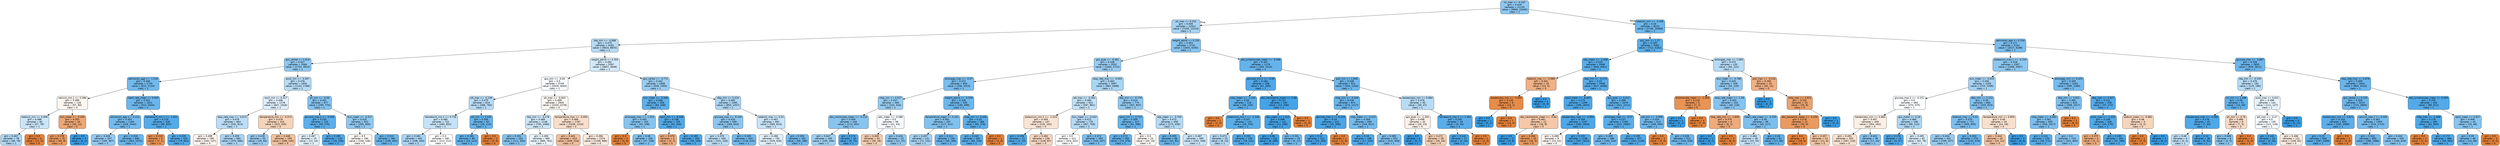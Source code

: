 digraph Tree {
node [shape=box, style="filled, rounded", color="black", fontname="helvetica"] ;
edge [fontname="helvetica"] ;
0 [label="inr_max <= -0.197\ngini = 0.419\nsamples = 21135\nvalue = [9995, 23495]\nclass = 1", fillcolor="#8dc7f0"] ;
1 [label="ph_max <= 0.152\ngini = 0.459\nsamples = 12912\nvalue = [7255, 13115]\nclass = 1", fillcolor="#a7d3f3"] ;
0 -> 1 [labeldistance=2.5, labelangle=45, headlabel="True"] ;
2 [label="sbp_min <= -0.068\ngini = 0.475\nsamples = 9181\nvalue = [5610, 8870]\nclass = 1", fillcolor="#b6dbf5"] ;
1 -> 2 ;
3 [label="gcs_verbal <= 0.618\ngini = 0.427\nsamples = 3584\nvalue = [1753, 3922]\nclass = 1", fillcolor="#91c9f1"] ;
2 -> 3 ;
4 [label="admission_age <= -1.518\ngini = 0.346\nsamples = 1729\nvalue = [611, 2134]\nclass = 1", fillcolor="#72b9ec"] ;
3 -> 4 ;
5 [label="calcium_min.1 <= 0.386\ngini = 0.499\nsamples = 118\nvalue = [97, 90]\nclass = 0", fillcolor="#fdf6f1"] ;
4 -> 5 ;
6 [label="totalco2_min <= 0.956\ngini = 0.488\nsamples = 84\nvalue = [57, 78]\nclass = 1", fillcolor="#cae5f8"] ;
5 -> 6 ;
7 [label="gini = 0.467\nsamples = 78\nvalue = [46, 78]\nclass = 1", fillcolor="#aed7f4"] ;
6 -> 7 ;
8 [label="gini = 0.0\nsamples = 6\nvalue = [11, 0]\nclass = 0", fillcolor="#e58139"] ;
6 -> 8 ;
9 [label="bun_mean <= -0.345\ngini = 0.355\nsamples = 34\nvalue = [40, 12]\nclass = 0", fillcolor="#eda774"] ;
5 -> 9 ;
10 [label="gini = 0.278\nsamples = 31\nvalue = [40, 8]\nclass = 0", fillcolor="#ea9a61"] ;
9 -> 10 ;
11 [label="gini = 0.0\nsamples = 3\nvalue = [0, 4]\nclass = 1", fillcolor="#399de5"] ;
9 -> 11 ;
12 [label="heart_rate_mean <= 0.605\ngini = 0.321\nsamples = 1611\nvalue = [514, 2044]\nclass = 1", fillcolor="#6bb6ec"] ;
4 -> 12 ;
13 [label="admission_age <= -0.212\ngini = 0.353\nsamples = 1183\nvalue = [428, 1442]\nclass = 1", fillcolor="#74baed"] ;
12 -> 13 ;
14 [label="gini = 0.428\nsamples = 347\nvalue = [165, 367]\nclass = 1", fillcolor="#92c9f1"] ;
13 -> 14 ;
15 [label="gini = 0.316\nsamples = 836\nvalue = [263, 1075]\nclass = 1", fillcolor="#69b5eb"] ;
13 -> 15 ;
16 [label="hematocrit_min.1 <= -1.831\ngini = 0.219\nsamples = 428\nvalue = [86, 602]\nclass = 1", fillcolor="#55abe9"] ;
12 -> 16 ;
17 [label="gini = 0.219\nsamples = 5\nvalue = [7, 1]\nclass = 0", fillcolor="#e99355"] ;
16 -> 17 ;
18 [label="gini = 0.205\nsamples = 423\nvalue = [79, 601]\nclass = 1", fillcolor="#53aae8"] ;
16 -> 18 ;
19 [label="pco2_min <= -0.007\ngini = 0.476\nsamples = 1855\nvalue = [1142, 1788]\nclass = 1", fillcolor="#b7dcf6"] ;
3 -> 19 ;
20 [label="spo2_min <= 0.417\ngini = 0.496\nsamples = 1178\nvalue = [847, 1018]\nclass = 1", fillcolor="#deeffb"] ;
19 -> 20 ;
21 [label="resp_rate_max <= -0.675\ngini = 0.478\nsamples = 864\nvalue = [532, 813]\nclass = 1", fillcolor="#bbddf6"] ;
20 -> 21 ;
22 [label="gini = 0.499\nsamples = 199\nvalue = [162, 147]\nclass = 0", fillcolor="#fdf3ed"] ;
21 -> 22 ;
23 [label="gini = 0.459\nsamples = 665\nvalue = [370, 666]\nclass = 1", fillcolor="#a7d3f3"] ;
21 -> 23 ;
24 [label="temperature_min <= -0.573\ngini = 0.478\nsamples = 314\nvalue = [315, 205]\nclass = 0", fillcolor="#f6d3ba"] ;
20 -> 24 ;
25 [label="gini = 0.439\nsamples = 55\nvalue = [29, 60]\nclass = 1", fillcolor="#99ccf2"] ;
24 -> 25 ;
26 [label="gini = 0.446\nsamples = 259\nvalue = [286, 145]\nclass = 0", fillcolor="#f2c19d"] ;
24 -> 26 ;
27 [label="ph_min <= -0.59\ngini = 0.401\nsamples = 677\nvalue = [295, 770]\nclass = 1", fillcolor="#85c3ef"] ;
19 -> 27 ;
28 [label="glucose_max.2 <= -0.566\ngini = 0.255\nsamples = 125\nvalue = [30, 170]\nclass = 1", fillcolor="#5caeea"] ;
27 -> 28 ;
29 [label="gini = 0.497\nsamples = 15\nvalue = [12, 14]\nclass = 1", fillcolor="#e3f1fb"] ;
28 -> 29 ;
30 [label="gini = 0.185\nsamples = 110\nvalue = [18, 156]\nclass = 1", fillcolor="#50a8e8"] ;
28 -> 30 ;
31 [label="bun_mean <= -0.517\ngini = 0.425\nsamples = 552\nvalue = [265, 600]\nclass = 1", fillcolor="#90c8f0"] ;
27 -> 31 ;
32 [label="gini = 0.5\nsamples = 190\nvalue = [156, 148]\nclass = 0", fillcolor="#fef9f5"] ;
31 -> 32 ;
33 [label="gini = 0.313\nsamples = 362\nvalue = [109, 452]\nclass = 1", fillcolor="#69b5eb"] ;
31 -> 33 ;
34 [label="weight_admit <= 0.304\ngini = 0.492\nsamples = 5597\nvalue = [3857, 4948]\nclass = 1", fillcolor="#d3e9f9"] ;
2 -> 34 ;
35 [label="gcs_min <= -0.04\ngini = 0.5\nsamples = 3749\nvalue = [2919, 3043]\nclass = 1", fillcolor="#f7fbfe"] ;
34 -> 35 ;
36 [label="ptt_max <= -0.239\ngini = 0.475\nsamples = 814\nvalue = [486, 765]\nclass = 1", fillcolor="#b7dbf6"] ;
35 -> 36 ;
37 [label="hematocrit_min.1 <= 0.726\ngini = 0.485\nsamples = 722\nvalue = [460, 652]\nclass = 1", fillcolor="#c5e2f7"] ;
36 -> 37 ;
38 [label="gini = 0.461\nsamples = 442\nvalue = [248, 440]\nclass = 1", fillcolor="#a9d4f4"] ;
37 -> 38 ;
39 [label="gini = 0.5\nsamples = 280\nvalue = [212, 212]\nclass = 0", fillcolor="#ffffff"] ;
37 -> 39 ;
40 [label="ptt_min <= 5.032\ngini = 0.304\nsamples = 92\nvalue = [26, 113]\nclass = 1", fillcolor="#67b4eb"] ;
36 -> 40 ;
41 [label="gini = 0.281\nsamples = 90\nvalue = [23, 113]\nclass = 1", fillcolor="#61b1ea"] ;
40 -> 41 ;
42 [label="gini = 0.0\nsamples = 2\nvalue = [3, 0]\nclass = 0", fillcolor="#e58139"] ;
40 -> 42 ;
43 [label="ph_max <= -0.003\ngini = 0.499\nsamples = 2935\nvalue = [2433, 2278]\nclass = 0", fillcolor="#fdf7f2"] ;
35 -> 43 ;
44 [label="dbp_min <= -0.278\ngini = 0.489\nsamples = 1148\nvalue = [795, 1068]\nclass = 1", fillcolor="#cce6f8"] ;
43 -> 44 ;
45 [label="gini = 0.391\nsamples = 253\nvalue = [111, 305]\nclass = 1", fillcolor="#81c1ee"] ;
44 -> 45 ;
46 [label="gini = 0.499\nsamples = 895\nvalue = [684, 763]\nclass = 1", fillcolor="#eaf5fc"] ;
44 -> 46 ;
47 [label="temperature_max <= -0.693\ngini = 0.489\nsamples = 1787\nvalue = [1638, 1210]\nclass = 0", fillcolor="#f8decb"] ;
43 -> 47 ;
48 [label="gini = 0.441\nsamples = 413\nvalue = [439, 214]\nclass = 0", fillcolor="#f2be9a"] ;
47 -> 48 ;
49 [label="gini = 0.496\nsamples = 1374\nvalue = [1199, 996]\nclass = 0", fillcolor="#fbeadd"] ;
47 -> 49 ;
50 [label="gcs_verbal <= -0.772\ngini = 0.442\nsamples = 1848\nvalue = [938, 1905]\nclass = 1", fillcolor="#9acdf2"] ;
34 -> 50 ;
51 [label="bun_mean <= -0.566\ngini = 0.266\nsamples = 358\nvalue = [84, 448]\nclass = 1", fillcolor="#5eafea"] ;
50 -> 51 ;
52 [label="aniongap_max <= -1.553\ngini = 0.403\nsamples = 103\nvalue = [42, 108]\nclass = 1", fillcolor="#86c3ef"] ;
51 -> 52 ;
53 [label="gini = 0.0\nsamples = 3\nvalue = [5, 0]\nclass = 0", fillcolor="#e58139"] ;
52 -> 53 ;
54 [label="gini = 0.38\nsamples = 100\nvalue = [37, 108]\nclass = 1", fillcolor="#7dbfee"] ;
52 -> 54 ;
55 [label="spo2_min <= -8.508\ngini = 0.196\nsamples = 255\nvalue = [42, 340]\nclass = 1", fillcolor="#51a9e8"] ;
51 -> 55 ;
56 [label="gini = 0.375\nsamples = 2\nvalue = [3, 1]\nclass = 0", fillcolor="#eeab7b"] ;
55 -> 56 ;
57 [label="gini = 0.185\nsamples = 253\nvalue = [39, 339]\nclass = 1", fillcolor="#50a8e8"] ;
55 -> 57 ;
58 [label="dbp_min <= 0.416\ngini = 0.466\nsamples = 1490\nvalue = [854, 1457]\nclass = 1", fillcolor="#add6f4"] ;
50 -> 58 ;
59 [label="glucose_max <= -0.334\ngini = 0.416\nsamples = 599\nvalue = [269, 643]\nclass = 1", fillcolor="#8cc6f0"] ;
58 -> 59 ;
60 [label="gini = 0.479\nsamples = 256\nvalue = [151, 228]\nclass = 1", fillcolor="#bcdef6"] ;
59 -> 60 ;
61 [label="gini = 0.345\nsamples = 343\nvalue = [118, 415]\nclass = 1", fillcolor="#71b9ec"] ;
59 -> 61 ;
62 [label="totalco2_max <= 0.02\ngini = 0.487\nsamples = 891\nvalue = [585, 814]\nclass = 1", fillcolor="#c7e3f8"] ;
58 -> 62 ;
63 [label="gini = 0.496\nsamples = 730\nvalue = [529, 626]\nclass = 1", fillcolor="#e0f0fb"] ;
62 -> 63 ;
64 [label="gini = 0.354\nsamples = 161\nvalue = [56, 188]\nclass = 1", fillcolor="#74baed"] ;
62 -> 64 ;
65 [label="weight_admit <= 0.226\ngini = 0.403\nsamples = 3731\nvalue = [1645, 4245]\nclass = 1", fillcolor="#86c3ef"] ;
1 -> 65 ;
66 [label="gcs_eyes <= -0.461\ngini = 0.438\nsamples = 2552\nvalue = [1300, 2721]\nclass = 1", fillcolor="#98ccf1"] ;
65 -> 66 ;
67 [label="aniongap_max <= -0.57\ngini = 0.372\nsamples = 855\nvalue = [336, 1023]\nclass = 1", fillcolor="#7abdee"] ;
66 -> 67 ;
68 [label="mbp_min <= 0.527\ngini = 0.437\nsamples = 300\nvalue = [154, 324]\nclass = 1", fillcolor="#97ccf1"] ;
67 -> 68 ;
69 [label="abs_monocytes_mean <= -0.112\ngini = 0.409\nsamples = 244\nvalue = [113, 281]\nclass = 1", fillcolor="#89c4ef"] ;
68 -> 69 ;
70 [label="gini = 0.447\nsamples = 190\nvalue = [105, 206]\nclass = 1", fillcolor="#9ecff2"] ;
69 -> 70 ;
71 [label="gini = 0.174\nsamples = 54\nvalue = [8, 75]\nclass = 1", fillcolor="#4ea7e8"] ;
69 -> 71 ;
72 [label="wbc_mean <= -0.086\ngini = 0.5\nsamples = 56\nvalue = [41, 43]\nclass = 1", fillcolor="#f6fafe"] ;
68 -> 72 ;
73 [label="gini = 0.469\nsamples = 33\nvalue = [30, 18]\nclass = 0", fillcolor="#f5cdb0"] ;
72 -> 73 ;
74 [label="gini = 0.424\nsamples = 23\nvalue = [11, 25]\nclass = 1", fillcolor="#90c8f0"] ;
72 -> 74 ;
75 [label="weight_admit <= -0.539\ngini = 0.328\nsamples = 555\nvalue = [182, 699]\nclass = 1", fillcolor="#6db7ec"] ;
67 -> 75 ;
76 [label="temperature_mean <= 0.201\ngini = 0.392\nsamples = 267\nvalue = [117, 321]\nclass = 1", fillcolor="#81c1ee"] ;
75 -> 76 ;
77 [label="gini = 0.457\nsamples = 131\nvalue = [72, 132]\nclass = 1", fillcolor="#a5d2f3"] ;
76 -> 77 ;
78 [label="gini = 0.311\nsamples = 136\nvalue = [45, 189]\nclass = 1", fillcolor="#68b4eb"] ;
76 -> 78 ;
79 [label="mbp_min <= 3.446\ngini = 0.25\nsamples = 288\nvalue = [65, 378]\nclass = 1", fillcolor="#5baee9"] ;
75 -> 79 ;
80 [label="gini = 0.242\nsamples = 287\nvalue = [62, 378]\nclass = 1", fillcolor="#59ade9"] ;
79 -> 80 ;
81 [label="gini = 0.0\nsamples = 1\nvalue = [3, 0]\nclass = 0", fillcolor="#e58139"] ;
79 -> 81 ;
82 [label="resp_rate_max <= -0.093\ngini = 0.462\nsamples = 1697\nvalue = [964, 1698]\nclass = 1", fillcolor="#a9d5f4"] ;
66 -> 82 ;
83 [label="ptt_max <= -0.564\ngini = 0.484\nsamples = 922\nvalue = [597, 861]\nclass = 1", fillcolor="#c2e1f7"] ;
82 -> 83 ;
84 [label="potassium_min.1 <= -1.523\ngini = 0.493\nsamples = 147\nvalue = [130, 102]\nclass = 0", fillcolor="#f9e4d4"] ;
83 -> 84 ;
85 [label="gini = 0.208\nsamples = 11\nvalue = [2, 15]\nclass = 1", fillcolor="#53aae8"] ;
84 -> 85 ;
86 [label="gini = 0.482\nsamples = 136\nvalue = [128, 87]\nclass = 0", fillcolor="#f7d7c0"] ;
84 -> 86 ;
87 [label="bun_mean <= -0.443\ngini = 0.472\nsamples = 775\nvalue = [467, 759]\nclass = 1", fillcolor="#b3d9f5"] ;
83 -> 87 ;
88 [label="gini = 0.5\nsamples = 412\nvalue = [324, 322]\nclass = 0", fillcolor="#fffefe"] ;
87 -> 88 ;
89 [label="gini = 0.372\nsamples = 363\nvalue = [143, 437]\nclass = 1", fillcolor="#7abdee"] ;
87 -> 89 ;
90 [label="dbp_min <= -0.278\ngini = 0.424\nsamples = 775\nvalue = [367, 837]\nclass = 1", fillcolor="#90c8f0"] ;
82 -> 90 ;
91 [label="spo2_min <= 0.715\ngini = 0.309\nsamples = 317\nvalue = [94, 398]\nclass = 1", fillcolor="#68b4eb"] ;
90 -> 91 ;
92 [label="gini = 0.273\nsamples = 294\nvalue = [74, 379]\nclass = 1", fillcolor="#60b0ea"] ;
91 -> 92 ;
93 [label="gini = 0.5\nsamples = 23\nvalue = [20, 19]\nclass = 0", fillcolor="#fef9f5"] ;
91 -> 93 ;
94 [label="sbp_mean <= -0.793\ngini = 0.473\nsamples = 458\nvalue = [273, 439]\nclass = 1", fillcolor="#b4daf5"] ;
90 -> 94 ;
95 [label="gini = 0.305\nsamples = 68\nvalue = [21, 91]\nclass = 1", fillcolor="#67b4eb"] ;
94 -> 95 ;
96 [label="gini = 0.487\nsamples = 390\nvalue = [252, 348]\nclass = 1", fillcolor="#c8e4f8"] ;
94 -> 96 ;
97 [label="abs_lymphocytes_mean <= -0.068\ngini = 0.301\nsamples = 1179\nvalue = [345, 1524]\nclass = 1", fillcolor="#66b3eb"] ;
65 -> 97 ;
98 [label="glucose_min.2 <= -0.09\ngini = 0.184\nsamples = 258\nvalue = [41, 360]\nclass = 1", fillcolor="#50a8e8"] ;
97 -> 98 ;
99 [label="mbp_mean <= -1.144\ngini = 0.26\nsamples = 116\nvalue = [28, 154]\nclass = 1", fillcolor="#5dafea"] ;
98 -> 99 ;
100 [label="gini = 0.0\nsamples = 1\nvalue = [2, 0]\nclass = 0", fillcolor="#e58139"] ;
99 -> 100 ;
101 [label="potassium_min.1 <= -1.348\ngini = 0.247\nsamples = 115\nvalue = [26, 154]\nclass = 1", fillcolor="#5aaee9"] ;
99 -> 101 ;
102 [label="gini = 0.472\nsamples = 15\nvalue = [8, 13]\nclass = 1", fillcolor="#b3d9f5"] ;
101 -> 102 ;
103 [label="gini = 0.201\nsamples = 100\nvalue = [18, 141]\nclass = 1", fillcolor="#52aae8"] ;
101 -> 103 ;
104 [label="abs_neutrophils_mean <= 3.68\ngini = 0.112\nsamples = 142\nvalue = [13, 206]\nclass = 1", fillcolor="#45a3e7"] ;
98 -> 104 ;
105 [label="sbp_mean <= 1.313\ngini = 0.096\nsamples = 141\nvalue = [11, 206]\nclass = 1", fillcolor="#44a2e6"] ;
104 -> 105 ;
106 [label="gini = 0.06\nsamples = 122\nvalue = [6, 189]\nclass = 1", fillcolor="#3fa0e6"] ;
105 -> 106 ;
107 [label="gini = 0.351\nsamples = 19\nvalue = [5, 17]\nclass = 1", fillcolor="#73baed"] ;
105 -> 107 ;
108 [label="gini = 0.0\nsamples = 1\nvalue = [2, 0]\nclass = 0", fillcolor="#e58139"] ;
104 -> 108 ;
109 [label="po2_min <= 1.946\ngini = 0.328\nsamples = 921\nvalue = [304, 1164]\nclass = 1", fillcolor="#6db7ec"] ;
97 -> 109 ;
110 [label="mbp_min <= -0.349\ngini = 0.316\nsamples = 871\nvalue = [274, 1117]\nclass = 1", fillcolor="#6ab5eb"] ;
109 -> 110 ;
111 [label="glucose_max.2 <= 6.219\ngini = 0.14\nsamples = 212\nvalue = [25, 306]\nclass = 1", fillcolor="#49a5e7"] ;
110 -> 111 ;
112 [label="gini = 0.13\nsamples = 211\nvalue = [23, 306]\nclass = 1", fillcolor="#48a4e7"] ;
111 -> 112 ;
113 [label="gini = 0.0\nsamples = 1\nvalue = [2, 0]\nclass = 0", fillcolor="#e58139"] ;
111 -> 113 ;
114 [label="mbp_mean <= -0.515\ngini = 0.359\nsamples = 659\nvalue = [249, 811]\nclass = 1", fillcolor="#76bbed"] ;
110 -> 114 ;
115 [label="gini = 0.18\nsamples = 108\nvalue = [17, 153]\nclass = 1", fillcolor="#4fa8e8"] ;
114 -> 115 ;
116 [label="gini = 0.385\nsamples = 551\nvalue = [232, 658]\nclass = 1", fillcolor="#7fc0ee"] ;
114 -> 116 ;
117 [label="baseexcess_min <= 0.884\ngini = 0.476\nsamples = 50\nvalue = [30, 47]\nclass = 1", fillcolor="#b7dcf6"] ;
109 -> 117 ;
118 [label="gcs_eyes <= -1.334\ngini = 0.498\nsamples = 32\nvalue = [26, 23]\nclass = 0", fillcolor="#fcf0e8"] ;
117 -> 118 ;
119 [label="gini = 0.0\nsamples = 4\nvalue = [0, 7]\nclass = 1", fillcolor="#399de5"] ;
118 -> 119 ;
120 [label="gini = 0.472\nsamples = 28\nvalue = [26, 16]\nclass = 0", fillcolor="#f5cfb3"] ;
118 -> 120 ;
121 [label="hematocrit_max.1 <= 1.402\ngini = 0.245\nsamples = 18\nvalue = [4, 24]\nclass = 1", fillcolor="#5aade9"] ;
117 -> 121 ;
122 [label="gini = 0.142\nsamples = 17\nvalue = [2, 24]\nclass = 1", fillcolor="#49a5e7"] ;
121 -> 122 ;
123 [label="gini = 0.0\nsamples = 1\nvalue = [2, 0]\nclass = 0", fillcolor="#e58139"] ;
121 -> 123 ;
124 [label="totalco2_min <= -0.295\ngini = 0.33\nsamples = 8223\nvalue = [2740, 10380]\nclass = 1", fillcolor="#6db7ec"] ;
0 -> 124 [labeldistance=2.5, labelangle=-45, headlabel="False"] ;
125 [label="po2_min <= 1.27\ngini = 0.249\nsamples = 3081\nvalue = [713, 4182]\nclass = 1", fillcolor="#5baee9"] ;
124 -> 125 ;
126 [label="sbp_mean <= -2.938\ngini = 0.233\nsamples = 2948\nvalue = [630, 4051]\nclass = 1", fillcolor="#58ace9"] ;
125 -> 126 ;
127 [label="totalco2_max <= -0.989\ngini = 0.401\nsamples = 10\nvalue = [13, 5]\nclass = 0", fillcolor="#efb185"] ;
126 -> 127 ;
128 [label="baseexcess_min <= -5.403\ngini = 0.133\nsamples = 8\nvalue = [13, 1]\nclass = 0", fillcolor="#e78b48"] ;
127 -> 128 ;
129 [label="gini = 0.0\nsamples = 1\nvalue = [0, 1]\nclass = 1", fillcolor="#399de5"] ;
128 -> 129 ;
130 [label="gini = 0.0\nsamples = 7\nvalue = [13, 0]\nclass = 0", fillcolor="#e58139"] ;
128 -> 130 ;
131 [label="gini = 0.0\nsamples = 2\nvalue = [0, 4]\nclass = 1", fillcolor="#399de5"] ;
127 -> 131 ;
132 [label="dbp_min <= -0.474\ngini = 0.23\nsamples = 2938\nvalue = [617, 4046]\nclass = 1", fillcolor="#57ace9"] ;
126 -> 132 ;
133 [label="spo2_mean <= -8.452\ngini = 0.175\nsamples = 1259\nvalue = [196, 1833]\nclass = 1", fillcolor="#4ea7e8"] ;
132 -> 133 ;
134 [label="abs_neutrophils_mean <= -0.84\ngini = 0.461\nsamples = 12\nvalue = [16, 9]\nclass = 0", fillcolor="#f4c8a8"] ;
133 -> 134 ;
135 [label="gini = 0.0\nsamples = 2\nvalue = [0, 6]\nclass = 1", fillcolor="#399de5"] ;
134 -> 135 ;
136 [label="gini = 0.266\nsamples = 10\nvalue = [16, 3]\nclass = 0", fillcolor="#ea995e"] ;
134 -> 136 ;
137 [label="baseexcess_max <= -4.994\ngini = 0.164\nsamples = 1247\nvalue = [180, 1824]\nclass = 1", fillcolor="#4da7e8"] ;
133 -> 137 ;
138 [label="gini = 0.499\nsamples = 9\nvalue = [13, 12]\nclass = 0", fillcolor="#fdf5f0"] ;
137 -> 138 ;
139 [label="gini = 0.155\nsamples = 1238\nvalue = [167, 1812]\nclass = 1", fillcolor="#4ba6e7"] ;
137 -> 139 ;
140 [label="gcs_eyes <= 0.412\ngini = 0.269\nsamples = 1679\nvalue = [421, 2213]\nclass = 1", fillcolor="#5fb0ea"] ;
132 -> 140 ;
141 [label="aniongap_max <= -0.57\ngini = 0.237\nsamples = 1165\nvalue = [252, 1583]\nclass = 1", fillcolor="#59ade9"] ;
140 -> 141 ;
142 [label="gini = 0.349\nsamples = 288\nvalue = [100, 344]\nclass = 1", fillcolor="#73b9ed"] ;
141 -> 142 ;
143 [label="gini = 0.195\nsamples = 877\nvalue = [152, 1239]\nclass = 1", fillcolor="#51a9e8"] ;
141 -> 143 ;
144 [label="ptt_min <= -0.998\ngini = 0.334\nsamples = 514\nvalue = [169, 630]\nclass = 1", fillcolor="#6eb7ec"] ;
140 -> 144 ;
145 [label="gini = 0.0\nsamples = 2\nvalue = [5, 0]\nclass = 0", fillcolor="#e58139"] ;
144 -> 145 ;
146 [label="gini = 0.328\nsamples = 512\nvalue = [164, 630]\nclass = 1", fillcolor="#6db7ec"] ;
144 -> 146 ;
147 [label="aniongap_max <= 1.003\ngini = 0.475\nsamples = 133\nvalue = [83, 131]\nclass = 1", fillcolor="#b6dbf5"] ;
125 -> 147 ;
148 [label="bun_mean <= -0.786\ngini = 0.425\nsamples = 108\nvalue = [53, 120]\nclass = 1", fillcolor="#90c8f0"] ;
147 -> 148 ;
149 [label="bicarbonate_mean <= -1.063\ngini = 0.219\nsamples = 5\nvalue = [7, 1]\nclass = 0", fillcolor="#e99355"] ;
148 -> 149 ;
150 [label="gini = 0.0\nsamples = 1\nvalue = [0, 1]\nclass = 1", fillcolor="#399de5"] ;
149 -> 150 ;
151 [label="gini = 0.0\nsamples = 4\nvalue = [7, 0]\nclass = 0", fillcolor="#e58139"] ;
149 -> 151 ;
152 [label="resp_rate_mean <= -1.58\ngini = 0.402\nsamples = 103\nvalue = [46, 119]\nclass = 1", fillcolor="#86c3ef"] ;
148 -> 152 ;
153 [label="resp_rate_min <= -1.609\ngini = 0.375\nsamples = 4\nvalue = [6, 2]\nclass = 0", fillcolor="#eeab7b"] ;
152 -> 153 ;
154 [label="gini = 0.0\nsamples = 1\nvalue = [0, 2]\nclass = 1", fillcolor="#399de5"] ;
153 -> 154 ;
155 [label="gini = 0.0\nsamples = 3\nvalue = [6, 0]\nclass = 0", fillcolor="#e58139"] ;
153 -> 155 ;
156 [label="heart_rate_mean <= -0.339\ngini = 0.38\nsamples = 99\nvalue = [40, 117]\nclass = 1", fillcolor="#7dbfee"] ;
152 -> 156 ;
157 [label="gini = 0.484\nsamples = 38\nvalue = [23, 33]\nclass = 1", fillcolor="#c3e1f7"] ;
156 -> 157 ;
158 [label="gini = 0.28\nsamples = 61\nvalue = [17, 84]\nclass = 1", fillcolor="#61b1ea"] ;
156 -> 158 ;
159 [label="po2_max <= -0.216\ngini = 0.393\nsamples = 25\nvalue = [30, 11]\nclass = 0", fillcolor="#efaf82"] ;
147 -> 159 ;
160 [label="gini = 0.0\nsamples = 2\nvalue = [0, 3]\nclass = 1", fillcolor="#399de5"] ;
159 -> 160 ;
161 [label="mbp_max <= 3.922\ngini = 0.332\nsamples = 23\nvalue = [30, 8]\nclass = 0", fillcolor="#eca36e"] ;
159 -> 161 ;
162 [label="abs_basophils_mean <= -0.439\ngini = 0.278\nsamples = 22\nvalue = [30, 6]\nclass = 0", fillcolor="#ea9a61"] ;
161 -> 162 ;
163 [label="gini = 0.0\nsamples = 9\nvalue = [19, 0]\nclass = 0", fillcolor="#e58139"] ;
162 -> 163 ;
164 [label="gini = 0.457\nsamples = 13\nvalue = [11, 6]\nclass = 0", fillcolor="#f3c6a5"] ;
162 -> 164 ;
165 [label="gini = 0.0\nsamples = 1\nvalue = [0, 2]\nclass = 1", fillcolor="#399de5"] ;
161 -> 165 ;
166 [label="admission_age <= 0.154\ngini = 0.371\nsamples = 5142\nvalue = [2027, 6198]\nclass = 1", fillcolor="#7abdee"] ;
124 -> 166 ;
167 [label="potassium_max.1 <= -0.154\ngini = 0.418\nsamples = 2307\nvalue = [1098, 2587]\nclass = 1", fillcolor="#8dc7f0"] ;
166 -> 167 ;
168 [label="bun_mean <= -0.615\ngini = 0.456\nsamples = 1265\nvalue = [703, 1298]\nclass = 1", fillcolor="#a4d2f3"] ;
167 -> 168 ;
169 [label="glucose_max.2 <= -0.151\ngini = 0.5\nsamples = 465\nvalue = [370, 375]\nclass = 1", fillcolor="#fcfeff"] ;
168 -> 169 ;
170 [label="baseexcess_min <= 0.884\ngini = 0.497\nsamples = 359\nvalue = [304, 262]\nclass = 0", fillcolor="#fbeee4"] ;
169 -> 170 ;
171 [label="gini = 0.491\nsamples = 323\nvalue = [287, 218]\nclass = 0", fillcolor="#f9e1cf"] ;
170 -> 171 ;
172 [label="gini = 0.402\nsamples = 36\nvalue = [17, 44]\nclass = 1", fillcolor="#86c3ef"] ;
170 -> 172 ;
173 [label="gcs_motor <= 0.26\ngini = 0.466\nsamples = 106\nvalue = [66, 113]\nclass = 1", fillcolor="#add6f4"] ;
169 -> 173 ;
174 [label="gini = 0.176\nsamples = 24\nvalue = [4, 37]\nclass = 1", fillcolor="#4ea8e8"] ;
173 -> 174 ;
175 [label="gini = 0.495\nsamples = 82\nvalue = [62, 76]\nclass = 1", fillcolor="#dbedfa"] ;
173 -> 175 ;
176 [label="dbp_min <= 2.151\ngini = 0.39\nsamples = 800\nvalue = [333, 923]\nclass = 1", fillcolor="#80c0ee"] ;
168 -> 176 ;
177 [label="totalco2_max <= 0.02\ngini = 0.379\nsamples = 771\nvalue = [309, 905]\nclass = 1", fillcolor="#7dbeee"] ;
176 -> 177 ;
178 [label="gini = 0.434\nsamples = 401\nvalue = [199, 427]\nclass = 1", fillcolor="#95cbf1"] ;
177 -> 178 ;
179 [label="gini = 0.304\nsamples = 370\nvalue = [110, 478]\nclass = 1", fillcolor="#67b4eb"] ;
177 -> 179 ;
180 [label="temperature_min <= 0.859\ngini = 0.49\nsamples = 29\nvalue = [24, 18]\nclass = 0", fillcolor="#f8e0ce"] ;
176 -> 180 ;
181 [label="gini = 0.444\nsamples = 25\nvalue = [24, 12]\nclass = 0", fillcolor="#f2c09c"] ;
180 -> 181 ;
182 [label="gini = 0.0\nsamples = 4\nvalue = [0, 6]\nclass = 1", fillcolor="#399de5"] ;
180 -> 182 ;
183 [label="aniongap_min <= 0.425\ngini = 0.359\nsamples = 1042\nvalue = [395, 1289]\nclass = 1", fillcolor="#76bbed"] ;
167 -> 183 ;
184 [label="dbp_min <= 3.452\ngini = 0.385\nsamples = 833\nvalue = [358, 1017]\nclass = 1", fillcolor="#7fbfee"] ;
183 -> 184 ;
185 [label="mbp_mean <= -0.881\ngini = 0.381\nsamples = 830\nvalue = [350, 1017]\nclass = 1", fillcolor="#7dbfee"] ;
184 -> 185 ;
186 [label="gini = 0.241\nsamples = 120\nvalue = [28, 172]\nclass = 1", fillcolor="#59ade9"] ;
185 -> 186 ;
187 [label="gini = 0.4\nsamples = 710\nvalue = [322, 845]\nclass = 1", fillcolor="#84c2ef"] ;
185 -> 187 ;
188 [label="gini = 0.0\nsamples = 3\nvalue = [8, 0]\nclass = 0", fillcolor="#e58139"] ;
184 -> 188 ;
189 [label="dbp_max <= 2.927\ngini = 0.211\nsamples = 209\nvalue = [37, 272]\nclass = 1", fillcolor="#54aae9"] ;
183 -> 189 ;
190 [label="pco2_max <= -1.333\ngini = 0.199\nsamples = 206\nvalue = [34, 270]\nclass = 1", fillcolor="#52a9e8"] ;
189 -> 190 ;
191 [label="gini = 0.375\nsamples = 3\nvalue = [3, 1]\nclass = 0", fillcolor="#eeab7b"] ;
190 -> 191 ;
192 [label="gini = 0.185\nsamples = 203\nvalue = [31, 269]\nclass = 1", fillcolor="#50a8e8"] ;
190 -> 192 ;
193 [label="sodium_mean <= -0.981\ngini = 0.48\nsamples = 3\nvalue = [3, 2]\nclass = 0", fillcolor="#f6d5bd"] ;
189 -> 193 ;
194 [label="gini = 0.0\nsamples = 1\nvalue = [3, 0]\nclass = 0", fillcolor="#e58139"] ;
193 -> 194 ;
195 [label="gini = 0.0\nsamples = 2\nvalue = [0, 2]\nclass = 1", fillcolor="#399de5"] ;
193 -> 195 ;
196 [label="glucose_max <= -0.887\ngini = 0.326\nsamples = 2835\nvalue = [929, 3611]\nclass = 1", fillcolor="#6cb6ec"] ;
166 -> 196 ;
197 [label="sbp_min <= -0.545\ngini = 0.476\nsamples = 192\nvalue = [125, 196]\nclass = 1", fillcolor="#b7dcf6"] ;
196 -> 197 ;
198 [label="inr_min <= 1.496\ngini = 0.28\nsamples = 51\nvalue = [14, 69]\nclass = 1", fillcolor="#61b1ea"] ;
197 -> 198 ;
199 [label="baseexcess_max <= -0.488\ngini = 0.178\nsamples = 42\nvalue = [7, 64]\nclass = 1", fillcolor="#4fa8e8"] ;
198 -> 199 ;
200 [label="gini = 0.48\nsamples = 4\nvalue = [2, 3]\nclass = 1", fillcolor="#bddef6"] ;
199 -> 200 ;
201 [label="gini = 0.14\nsamples = 38\nvalue = [5, 61]\nclass = 1", fillcolor="#49a5e7"] ;
199 -> 201 ;
202 [label="ph_min <= 0.76\ngini = 0.486\nsamples = 9\nvalue = [7, 5]\nclass = 0", fillcolor="#f8dbc6"] ;
198 -> 202 ;
203 [label="gini = 0.408\nsamples = 6\nvalue = [2, 5]\nclass = 1", fillcolor="#88c4ef"] ;
202 -> 203 ;
204 [label="gini = 0.0\nsamples = 3\nvalue = [5, 0]\nclass = 0", fillcolor="#e58139"] ;
202 -> 204 ;
205 [label="pco2_max <= 0.631\ngini = 0.498\nsamples = 141\nvalue = [111, 127]\nclass = 1", fillcolor="#e6f3fc"] ;
197 -> 205 ;
206 [label="ptt_max <= -0.47\ngini = 0.5\nsamples = 135\nvalue = [111, 116]\nclass = 1", fillcolor="#f6fbfe"] ;
205 -> 206 ;
207 [label="gini = 0.142\nsamples = 14\nvalue = [2, 24]\nclass = 1", fillcolor="#49a5e7"] ;
206 -> 207 ;
208 [label="gini = 0.496\nsamples = 121\nvalue = [109, 92]\nclass = 0", fillcolor="#fbebe0"] ;
206 -> 208 ;
209 [label="gini = 0.0\nsamples = 6\nvalue = [0, 11]\nclass = 1", fillcolor="#399de5"] ;
205 -> 209 ;
210 [label="resp_rate_max <= 0.878\ngini = 0.309\nsamples = 2643\nvalue = [804, 3415]\nclass = 1", fillcolor="#68b4eb"] ;
196 -> 210 ;
211 [label="gcs_verbal <= 0.155\ngini = 0.326\nsamples = 2210\nvalue = [724, 2804]\nclass = 1", fillcolor="#6cb6ec"] ;
210 -> 211 ;
212 [label="baseexcess_min <= 3.623\ngini = 0.253\nsamples = 805\nvalue = [190, 1089]\nclass = 1", fillcolor="#5caeea"] ;
211 -> 212 ;
213 [label="gini = 0.25\nsamples = 804\nvalue = [187, 1089]\nclass = 1", fillcolor="#5baee9"] ;
212 -> 213 ;
214 [label="gini = 0.0\nsamples = 1\nvalue = [3, 0]\nclass = 0", fillcolor="#e58139"] ;
212 -> 214 ;
215 [label="calcium_max.1 <= 0.039\ngini = 0.362\nsamples = 1405\nvalue = [534, 1715]\nclass = 1", fillcolor="#77bced"] ;
211 -> 215 ;
216 [label="gini = 0.331\nsamples = 850\nvalue = [288, 1086]\nclass = 1", fillcolor="#6eb7ec"] ;
215 -> 216 ;
217 [label="gini = 0.404\nsamples = 555\nvalue = [246, 629]\nclass = 1", fillcolor="#86c3ef"] ;
215 -> 217 ;
218 [label="abs_lymphocytes_mean <= 0.099\ngini = 0.205\nsamples = 433\nvalue = [80, 611]\nclass = 1", fillcolor="#53aae8"] ;
210 -> 218 ;
219 [label="mbp_max <= -1.408\ngini = 0.176\nsamples = 390\nvalue = [61, 563]\nclass = 1", fillcolor="#4ea8e8"] ;
218 -> 219 ;
220 [label="gini = 0.0\nsamples = 2\nvalue = [2, 0]\nclass = 0", fillcolor="#e58139"] ;
219 -> 220 ;
221 [label="gini = 0.172\nsamples = 388\nvalue = [59, 563]\nclass = 1", fillcolor="#4ea7e8"] ;
219 -> 221 ;
222 [label="spo2_mean <= 0.927\ngini = 0.406\nsamples = 43\nvalue = [19, 48]\nclass = 1", fillcolor="#87c4ef"] ;
218 -> 222 ;
223 [label="gini = 0.35\nsamples = 40\nvalue = [14, 48]\nclass = 1", fillcolor="#73baed"] ;
222 -> 223 ;
224 [label="gini = 0.0\nsamples = 3\nvalue = [5, 0]\nclass = 0", fillcolor="#e58139"] ;
222 -> 224 ;
}
